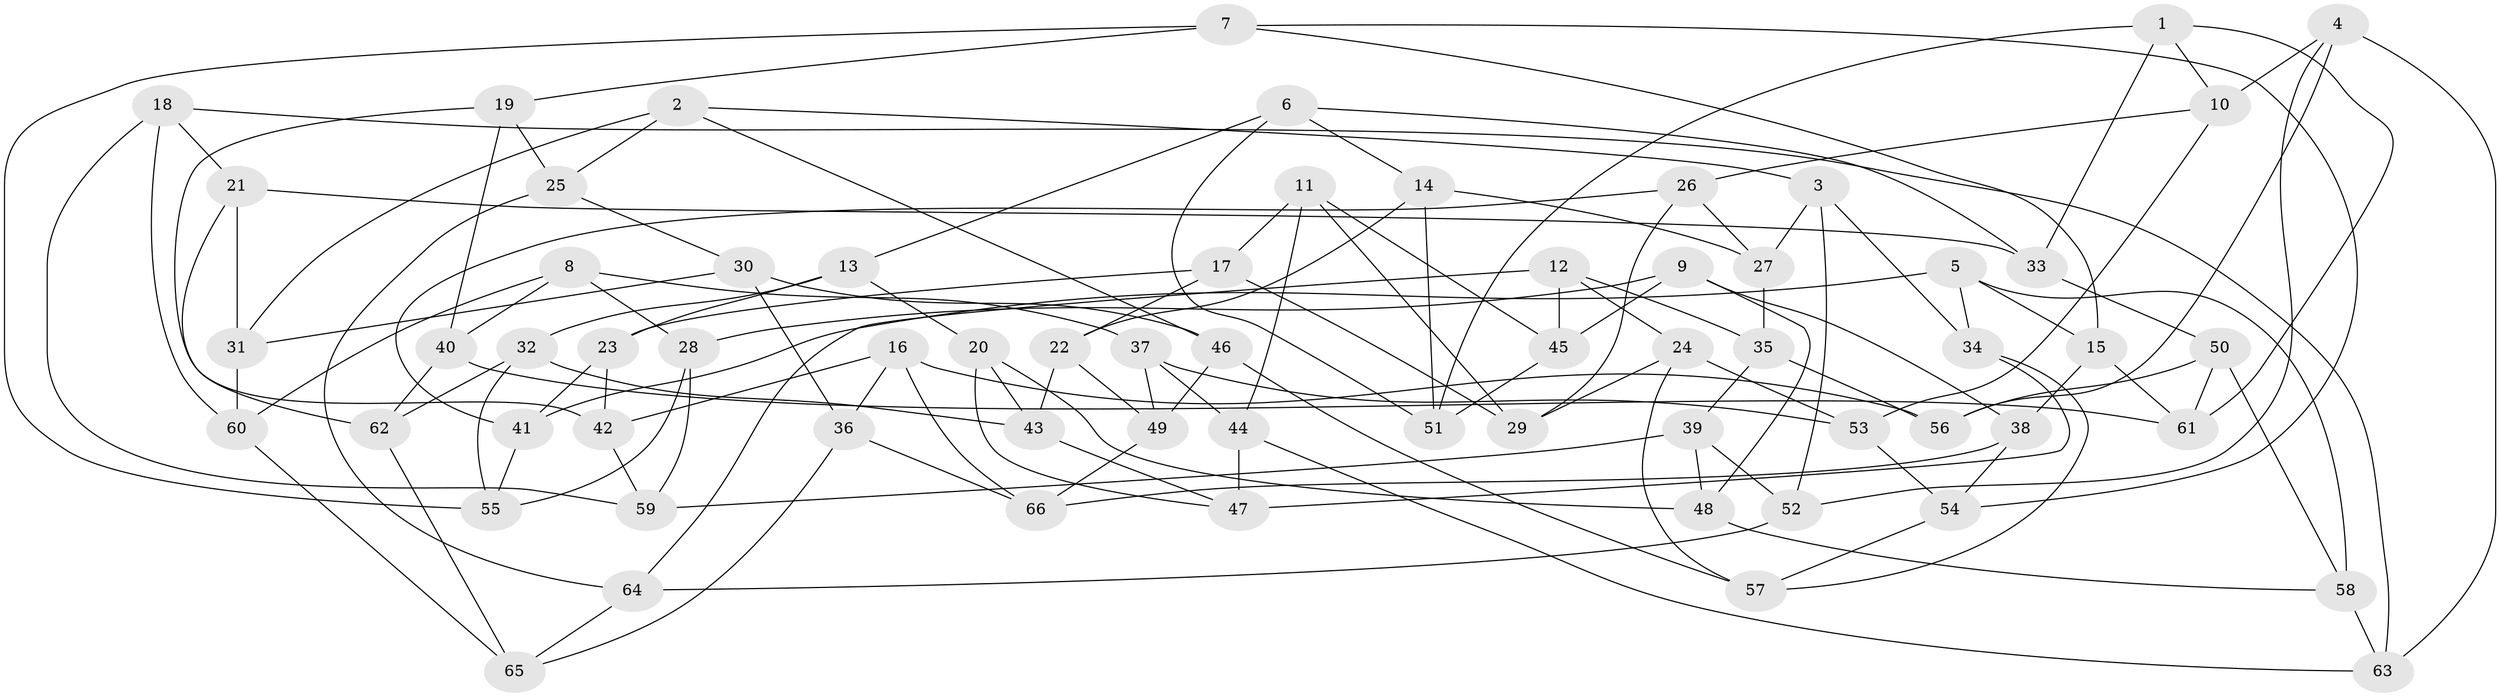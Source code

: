 // Generated by graph-tools (version 1.1) at 2025/16/03/09/25 04:16:15]
// undirected, 66 vertices, 132 edges
graph export_dot {
graph [start="1"]
  node [color=gray90,style=filled];
  1;
  2;
  3;
  4;
  5;
  6;
  7;
  8;
  9;
  10;
  11;
  12;
  13;
  14;
  15;
  16;
  17;
  18;
  19;
  20;
  21;
  22;
  23;
  24;
  25;
  26;
  27;
  28;
  29;
  30;
  31;
  32;
  33;
  34;
  35;
  36;
  37;
  38;
  39;
  40;
  41;
  42;
  43;
  44;
  45;
  46;
  47;
  48;
  49;
  50;
  51;
  52;
  53;
  54;
  55;
  56;
  57;
  58;
  59;
  60;
  61;
  62;
  63;
  64;
  65;
  66;
  1 -- 33;
  1 -- 61;
  1 -- 51;
  1 -- 10;
  2 -- 46;
  2 -- 25;
  2 -- 3;
  2 -- 31;
  3 -- 27;
  3 -- 34;
  3 -- 52;
  4 -- 52;
  4 -- 56;
  4 -- 63;
  4 -- 10;
  5 -- 34;
  5 -- 15;
  5 -- 41;
  5 -- 58;
  6 -- 51;
  6 -- 13;
  6 -- 14;
  6 -- 33;
  7 -- 15;
  7 -- 55;
  7 -- 54;
  7 -- 19;
  8 -- 60;
  8 -- 28;
  8 -- 40;
  8 -- 37;
  9 -- 45;
  9 -- 48;
  9 -- 38;
  9 -- 28;
  10 -- 26;
  10 -- 53;
  11 -- 45;
  11 -- 29;
  11 -- 17;
  11 -- 44;
  12 -- 24;
  12 -- 45;
  12 -- 64;
  12 -- 35;
  13 -- 23;
  13 -- 32;
  13 -- 20;
  14 -- 22;
  14 -- 51;
  14 -- 27;
  15 -- 38;
  15 -- 61;
  16 -- 42;
  16 -- 66;
  16 -- 36;
  16 -- 56;
  17 -- 29;
  17 -- 22;
  17 -- 23;
  18 -- 60;
  18 -- 21;
  18 -- 59;
  18 -- 63;
  19 -- 40;
  19 -- 25;
  19 -- 42;
  20 -- 47;
  20 -- 43;
  20 -- 48;
  21 -- 31;
  21 -- 33;
  21 -- 62;
  22 -- 49;
  22 -- 43;
  23 -- 42;
  23 -- 41;
  24 -- 57;
  24 -- 53;
  24 -- 29;
  25 -- 64;
  25 -- 30;
  26 -- 27;
  26 -- 41;
  26 -- 29;
  27 -- 35;
  28 -- 55;
  28 -- 59;
  30 -- 31;
  30 -- 36;
  30 -- 46;
  31 -- 60;
  32 -- 62;
  32 -- 55;
  32 -- 43;
  33 -- 50;
  34 -- 57;
  34 -- 47;
  35 -- 56;
  35 -- 39;
  36 -- 66;
  36 -- 65;
  37 -- 53;
  37 -- 44;
  37 -- 49;
  38 -- 54;
  38 -- 66;
  39 -- 52;
  39 -- 48;
  39 -- 59;
  40 -- 61;
  40 -- 62;
  41 -- 55;
  42 -- 59;
  43 -- 47;
  44 -- 63;
  44 -- 47;
  45 -- 51;
  46 -- 49;
  46 -- 57;
  48 -- 58;
  49 -- 66;
  50 -- 56;
  50 -- 58;
  50 -- 61;
  52 -- 64;
  53 -- 54;
  54 -- 57;
  58 -- 63;
  60 -- 65;
  62 -- 65;
  64 -- 65;
}
